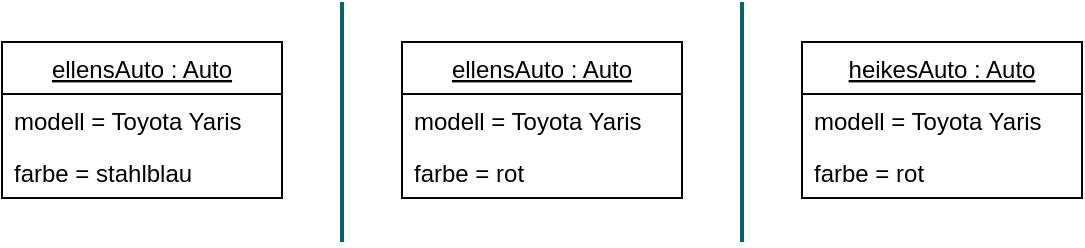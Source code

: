 <mxfile version="22.1.5" type="device">
  <diagram name="Seite-1" id="zm270LzTwux5lP02JMK_">
    <mxGraphModel dx="1050" dy="566" grid="1" gridSize="10" guides="1" tooltips="1" connect="1" arrows="1" fold="1" page="1" pageScale="1" pageWidth="827" pageHeight="1169" math="0" shadow="0">
      <root>
        <mxCell id="0" />
        <mxCell id="1" parent="0" />
        <mxCell id="KDSYTa2vFGkxpux4hcZx-1" value="ellensAuto : Auto" style="swimlane;fontStyle=4;align=center;verticalAlign=top;childLayout=stackLayout;horizontal=1;startSize=26;horizontalStack=0;resizeParent=1;resizeParentMax=0;resizeLast=0;collapsible=1;marginBottom=0;" vertex="1" parent="1">
          <mxGeometry x="40" y="40" width="140" height="78" as="geometry" />
        </mxCell>
        <mxCell id="KDSYTa2vFGkxpux4hcZx-2" value="modell = Toyota Yaris" style="text;strokeColor=none;fillColor=none;align=left;verticalAlign=top;spacingLeft=4;spacingRight=4;overflow=hidden;rotatable=0;points=[[0,0.5],[1,0.5]];portConstraint=eastwest;" vertex="1" parent="KDSYTa2vFGkxpux4hcZx-1">
          <mxGeometry y="26" width="140" height="26" as="geometry" />
        </mxCell>
        <mxCell id="KDSYTa2vFGkxpux4hcZx-3" value="farbe = stahlblau" style="text;strokeColor=none;fillColor=none;align=left;verticalAlign=top;spacingLeft=4;spacingRight=4;overflow=hidden;rotatable=0;points=[[0,0.5],[1,0.5]];portConstraint=eastwest;" vertex="1" parent="KDSYTa2vFGkxpux4hcZx-1">
          <mxGeometry y="52" width="140" height="26" as="geometry" />
        </mxCell>
        <mxCell id="KDSYTa2vFGkxpux4hcZx-4" value="heikesAuto : Auto" style="swimlane;fontStyle=4;align=center;verticalAlign=top;childLayout=stackLayout;horizontal=1;startSize=26;horizontalStack=0;resizeParent=1;resizeParentMax=0;resizeLast=0;collapsible=1;marginBottom=0;" vertex="1" parent="1">
          <mxGeometry x="440" y="40" width="140" height="78" as="geometry" />
        </mxCell>
        <mxCell id="KDSYTa2vFGkxpux4hcZx-5" value="modell = Toyota Yaris" style="text;strokeColor=none;fillColor=none;align=left;verticalAlign=top;spacingLeft=4;spacingRight=4;overflow=hidden;rotatable=0;points=[[0,0.5],[1,0.5]];portConstraint=eastwest;" vertex="1" parent="KDSYTa2vFGkxpux4hcZx-4">
          <mxGeometry y="26" width="140" height="26" as="geometry" />
        </mxCell>
        <mxCell id="KDSYTa2vFGkxpux4hcZx-6" value="farbe = rot" style="text;strokeColor=none;fillColor=none;align=left;verticalAlign=top;spacingLeft=4;spacingRight=4;overflow=hidden;rotatable=0;points=[[0,0.5],[1,0.5]];portConstraint=eastwest;" vertex="1" parent="KDSYTa2vFGkxpux4hcZx-4">
          <mxGeometry y="52" width="140" height="26" as="geometry" />
        </mxCell>
        <mxCell id="KDSYTa2vFGkxpux4hcZx-7" value="ellensAuto : Auto" style="swimlane;fontStyle=4;align=center;verticalAlign=top;childLayout=stackLayout;horizontal=1;startSize=26;horizontalStack=0;resizeParent=1;resizeParentMax=0;resizeLast=0;collapsible=1;marginBottom=0;" vertex="1" parent="1">
          <mxGeometry x="240" y="40" width="140" height="78" as="geometry" />
        </mxCell>
        <mxCell id="KDSYTa2vFGkxpux4hcZx-8" value="modell = Toyota Yaris" style="text;strokeColor=none;fillColor=none;align=left;verticalAlign=top;spacingLeft=4;spacingRight=4;overflow=hidden;rotatable=0;points=[[0,0.5],[1,0.5]];portConstraint=eastwest;" vertex="1" parent="KDSYTa2vFGkxpux4hcZx-7">
          <mxGeometry y="26" width="140" height="26" as="geometry" />
        </mxCell>
        <mxCell id="KDSYTa2vFGkxpux4hcZx-9" value="farbe = rot" style="text;strokeColor=none;fillColor=none;align=left;verticalAlign=top;spacingLeft=4;spacingRight=4;overflow=hidden;rotatable=0;points=[[0,0.5],[1,0.5]];portConstraint=eastwest;" vertex="1" parent="KDSYTa2vFGkxpux4hcZx-7">
          <mxGeometry y="52" width="140" height="26" as="geometry" />
        </mxCell>
        <mxCell id="KDSYTa2vFGkxpux4hcZx-10" value="" style="endArrow=none;html=1;rounded=0;strokeColor=#006666;strokeWidth=2;" edge="1" parent="1">
          <mxGeometry width="50" height="50" relative="1" as="geometry">
            <mxPoint x="210" y="140" as="sourcePoint" />
            <mxPoint x="210" y="20" as="targetPoint" />
          </mxGeometry>
        </mxCell>
        <mxCell id="KDSYTa2vFGkxpux4hcZx-11" value="" style="endArrow=none;html=1;rounded=0;strokeColor=#006666;strokeWidth=2;" edge="1" parent="1">
          <mxGeometry width="50" height="50" relative="1" as="geometry">
            <mxPoint x="410" y="140" as="sourcePoint" />
            <mxPoint x="410" y="20" as="targetPoint" />
          </mxGeometry>
        </mxCell>
      </root>
    </mxGraphModel>
  </diagram>
</mxfile>
